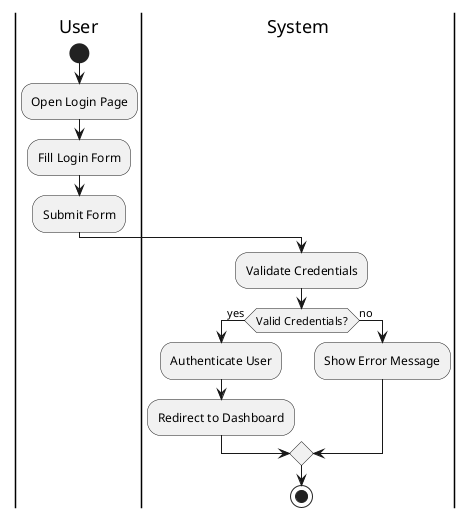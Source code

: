 
@startuml
|User|
start
:Open Login Page;
:Fill Login Form;
:Submit Form;

|System|
:Validate Credentials;
if (Valid Credentials?) then (yes)
    :Authenticate User;
    :Redirect to Dashboard;
else (no)
    :Show Error Message;
endif
stop
@enduml

